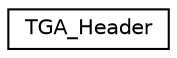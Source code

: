 digraph "Graphical Class Hierarchy"
{
  edge [fontname="Helvetica",fontsize="10",labelfontname="Helvetica",labelfontsize="10"];
  node [fontname="Helvetica",fontsize="10",shape=record];
  rankdir="LR";
  Node1 [label="TGA_Header",height=0.2,width=0.4,color="black", fillcolor="white", style="filled",URL="$struct_t_g_a___header.html"];
}
